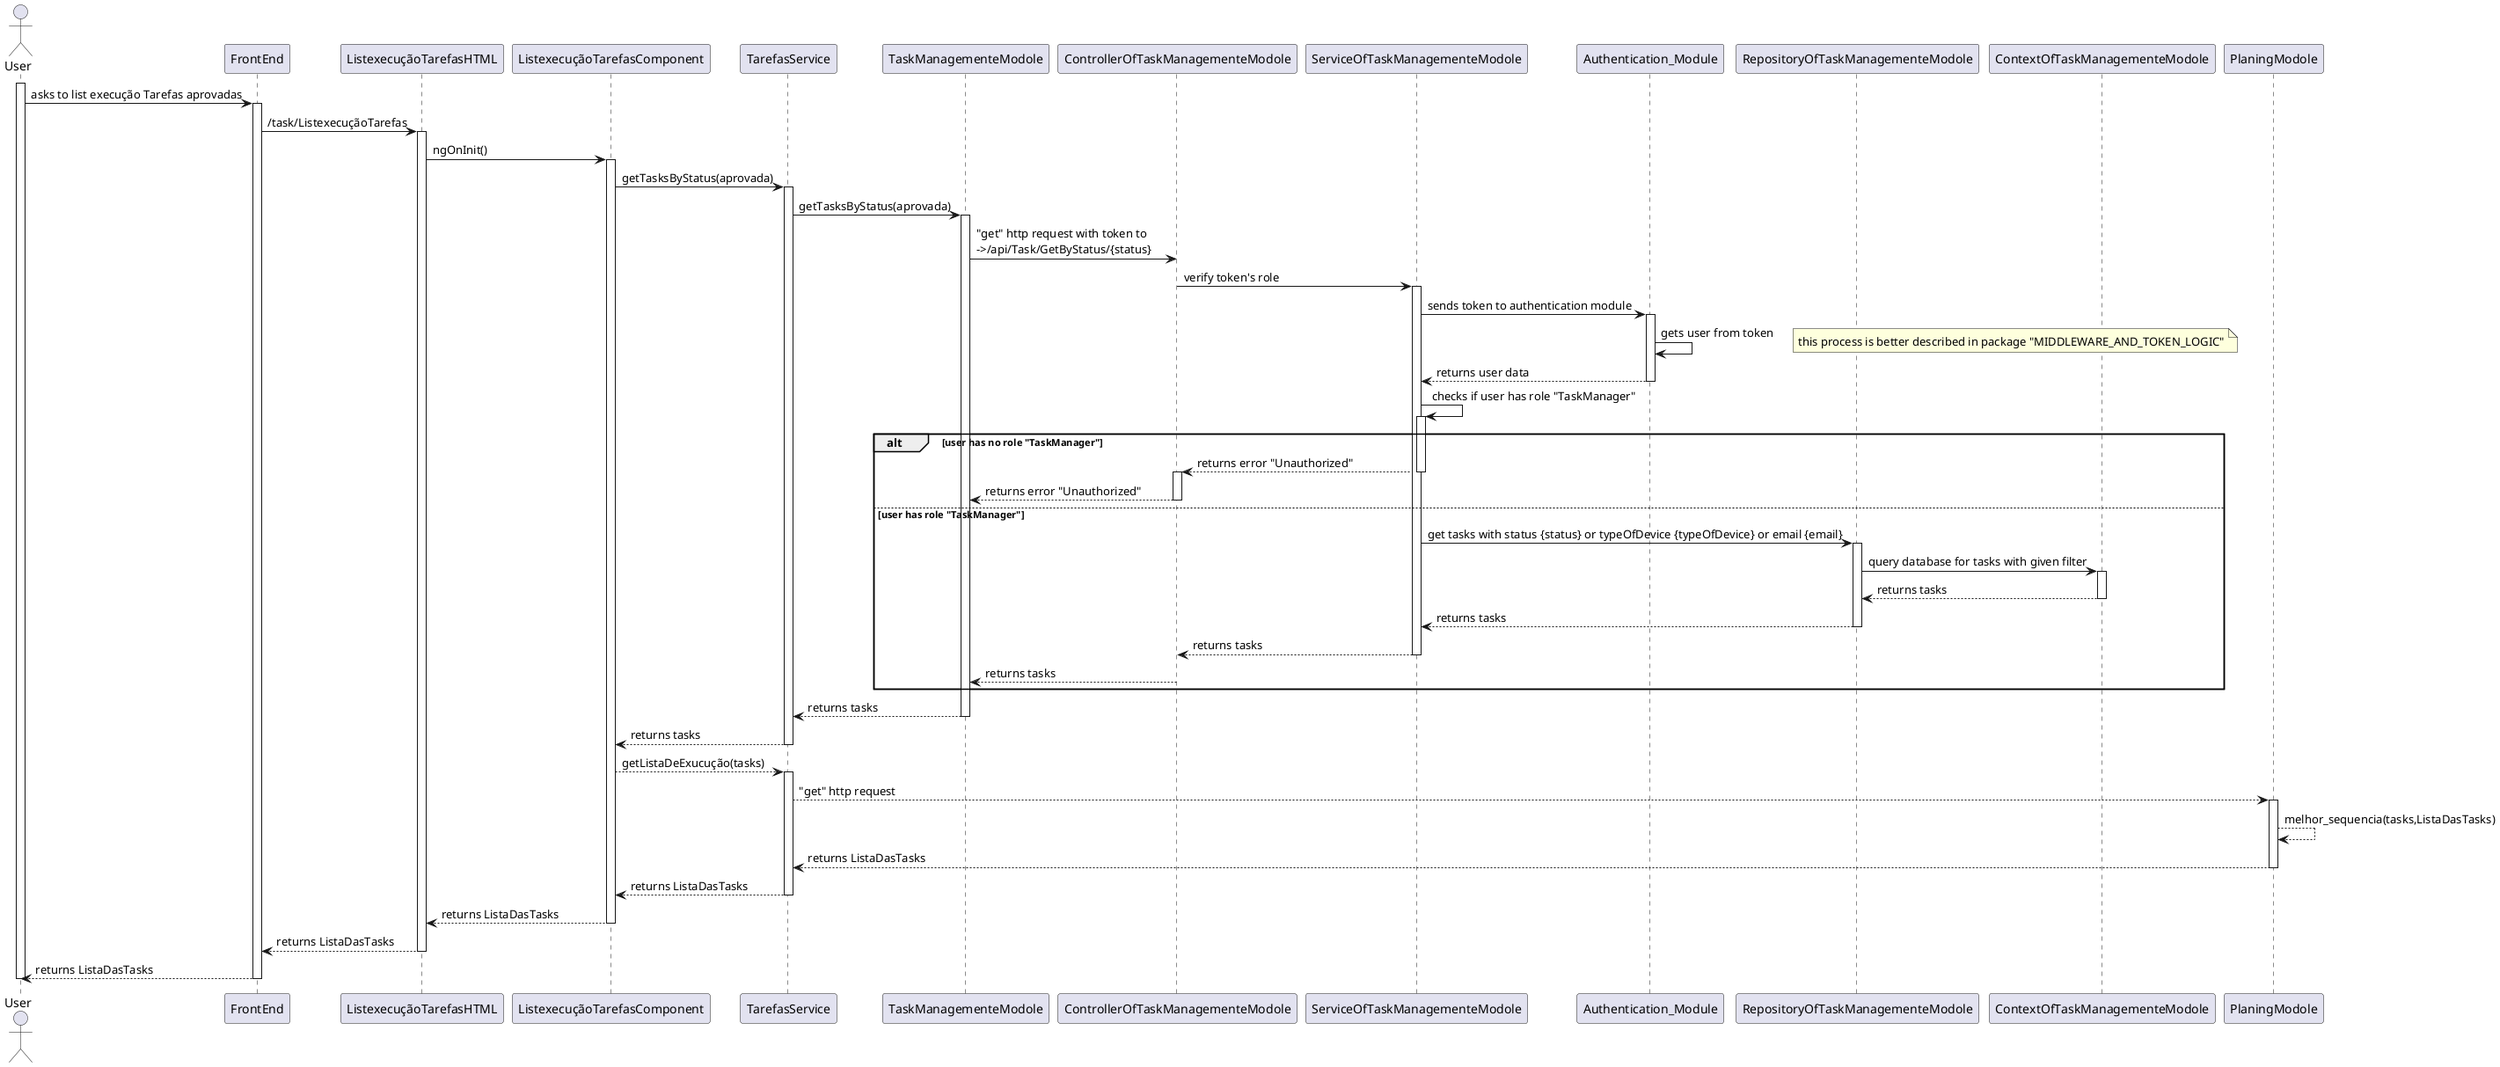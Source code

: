 @startuml
actor User as user
participant "FrontEnd" as FE
participant "ListexecuçãoTarefasHTML" as HTML
participant "ListexecuçãoTarefasComponent" as COMP
participant "TarefasService" as SERV
participant TaskManagementeModole as p
participant ControllerOfTaskManagementeModole as c
participant ServiceOfTaskManagementeModole as s
participant Authentication_Module as am
participant RepositoryOfTaskManagementeModole as r
participant ContextOfTaskManagementeModole as ctx
participant PlaningModole as Planing


activate user
user -> FE: asks to list execução Tarefas aprovadas
activate FE
FE -> HTML: /task/ListexecuçãoTarefas
activate HTML
HTML -> COMP: ngOnInit()
activate COMP
COMP -> SERV: getTasksByStatus(aprovada)
activate SERV
SERV -> p: getTasksByStatus(aprovada)
activate p
p -> c : "get" http request with token to \n->/api/Task/GetByStatus/{status}
c -> s : verify token's role
activate s
s -> am : sends token to authentication module
activate am
am -> am : gets user from token
note right : this process is better described in package "MIDDLEWARE_AND_TOKEN_LOGIC"
am --> s : returns user data
deactivate am
s -> s : checks if user has role "TaskManager"
alt user has no role "TaskManager"



activate s
s --> c : returns error "Unauthorized"
deactivate s
activate c
c --> p : returns error "Unauthorized"
deactivate c
else user has role "TaskManager"
s -> r : get tasks with status {status} or typeOfDevice {typeOfDevice} or email {email}
activate r
r -> ctx : query database for tasks with given filter
activate ctx
ctx --> r : returns tasks
deactivate ctx
r --> s : returns tasks
deactivate r
s --> c : returns tasks
deactivate s
c --> p : returns tasks
deactivate c
end

p --> SERV : returns tasks
deactivate p
SERV --> COMP : returns tasks
deactivate SERV
COMP --> SERV : getListaDeExucução(tasks)
activate SERV
SERV --> Planing : "get" http request 
activate Planing
Planing --> Planing : melhor_sequencia(tasks,ListaDasTasks)
Planing --> SERV : returns ListaDasTasks
deactivate Planing
SERV --> COMP : returns ListaDasTasks
deactivate SERV
COMP --> HTML : returns ListaDasTasks
deactivate COMP
HTML --> FE : returns ListaDasTasks
deactivate HTML
FE --> user : returns ListaDasTasks
deactivate FE
deactivate user
@enduml
